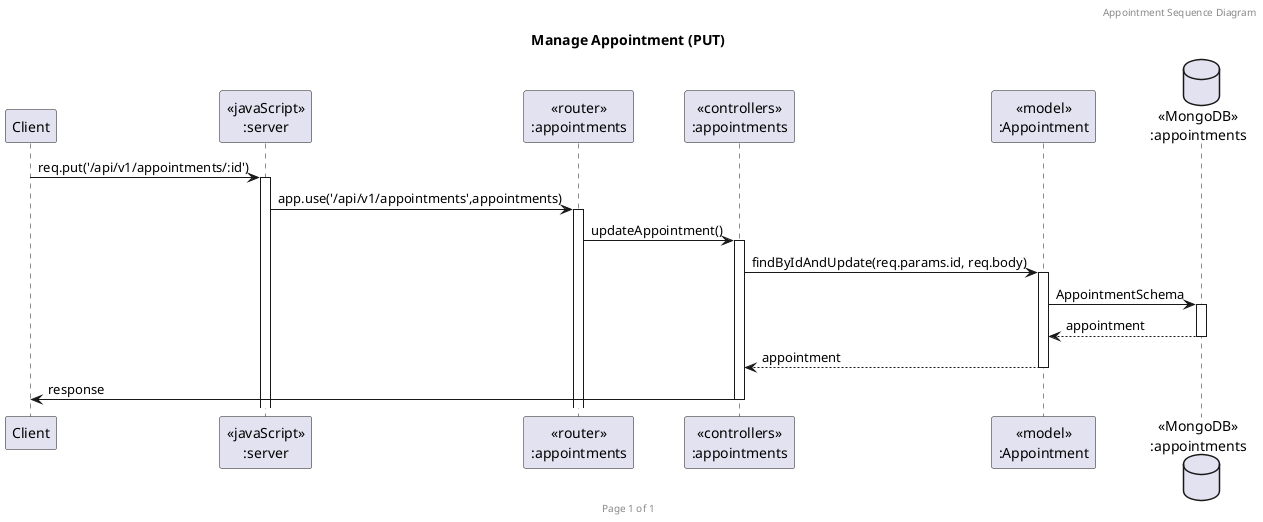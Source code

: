 @startuml Manage Appointment (PUT)

header Appointment Sequence Diagram
footer Page %page% of %lastpage%
title "Manage Appointment (PUT)"

participant "Client" as client
participant "<<javaScript>>\n:server" as server
participant "<<router>>\n:appointments" as routerAppointments
participant "<<controllers>>\n:appointments" as controllersAppointments
participant "<<model>>\n:Appointment" as modelAppointments
database "<<MongoDB>>\n:appointments" as AppointmentsDatabase

client->server ++:req.put('/api/v1/appointments/:id')
server->routerAppointments ++:app.use('/api/v1/appointments',appointments)
routerAppointments -> controllersAppointments ++:updateAppointment()
controllersAppointments->modelAppointments ++:findByIdAndUpdate(req.params.id, req.body)
modelAppointments ->AppointmentsDatabase ++:AppointmentSchema
AppointmentsDatabase --> modelAppointments --:appointment
controllersAppointments <-- modelAppointments --:appointment
controllersAppointments->client --:response

@enduml